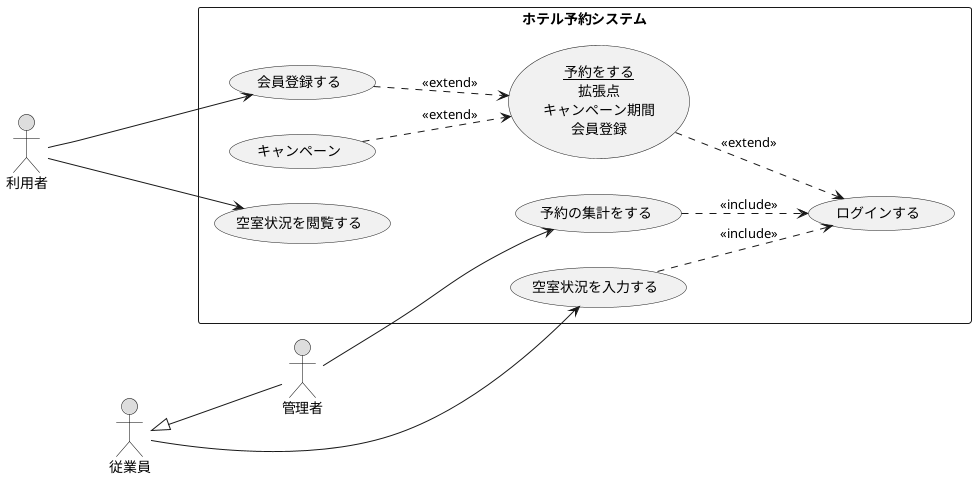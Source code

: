 @startuml 演習2-8
left to right direction
actor 利用者 #DDDDDD;line:black;
actor 管理者 #DDDDDD;line:black;
actor 従業員 #DDDDDD;line:black;
rectangle ホテル予約システム {
    usecase 会員登録する
    usecase キャンペーン
    usecase 空室状況を閲覧する
    usecase (<u>予約をする</u>\n拡張点\nキャンペーン期間\n会員登録) as input
    usecase 予約の集計をする
    usecase 空室状況を入力する
    usecase ログインする
}
利用者 ---> 会員登録する
会員登録する ..> input: <<extend>>
利用者 ---> 空室状況を閲覧する
管理者 --> 予約の集計をする
従業員 <|-- 管理者 
従業員 --> 空室状況を入力する
キャンペーン ..> input: <<extend>>
input ..> ログインする: <<extend>>
予約の集計をする ..> ログインする: <<include>>
空室状況を入力する ..> ログインする: <<include>>
@enduml